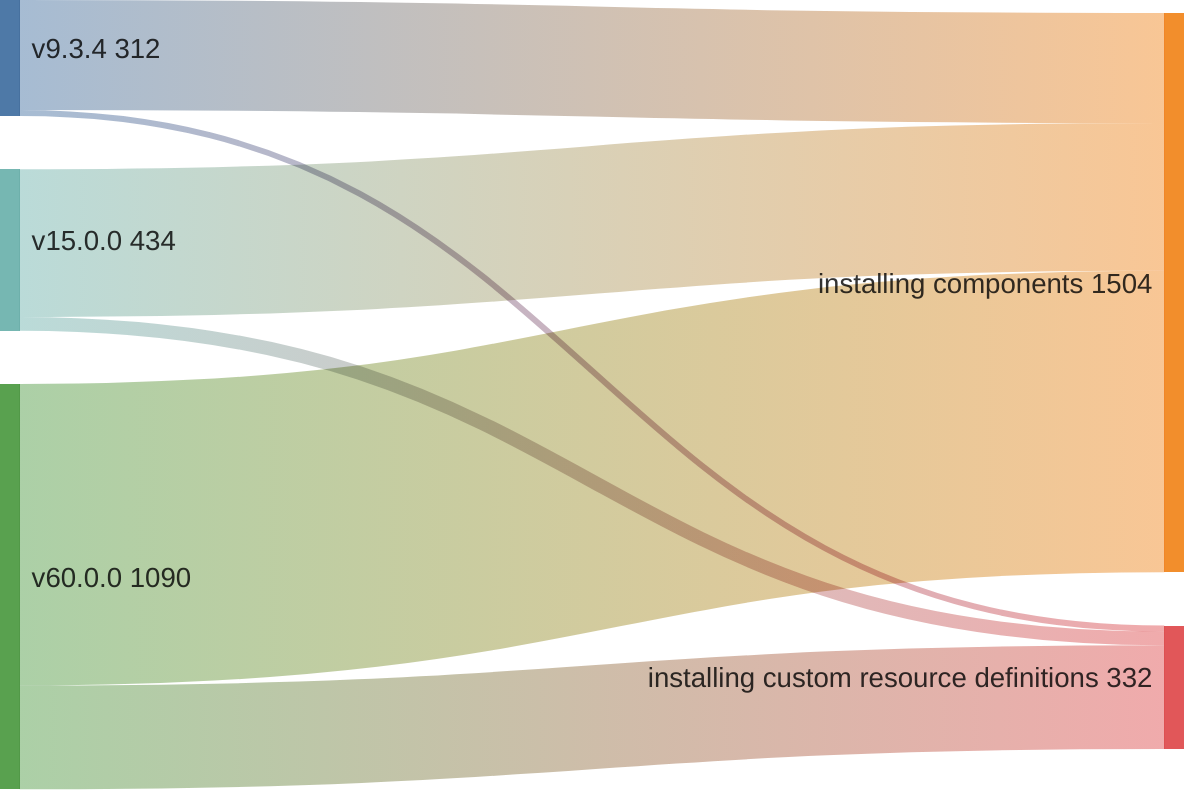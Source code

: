 sankey-beta
v9.3.4,installing components,296
v9.3.4,installing custom resource definitions,16
v15.0.0,installing components,397
v15.0.0,installing custom resource definitions,37
v60.0.0,installing components,811
v60.0.0,installing custom resource definitions,279